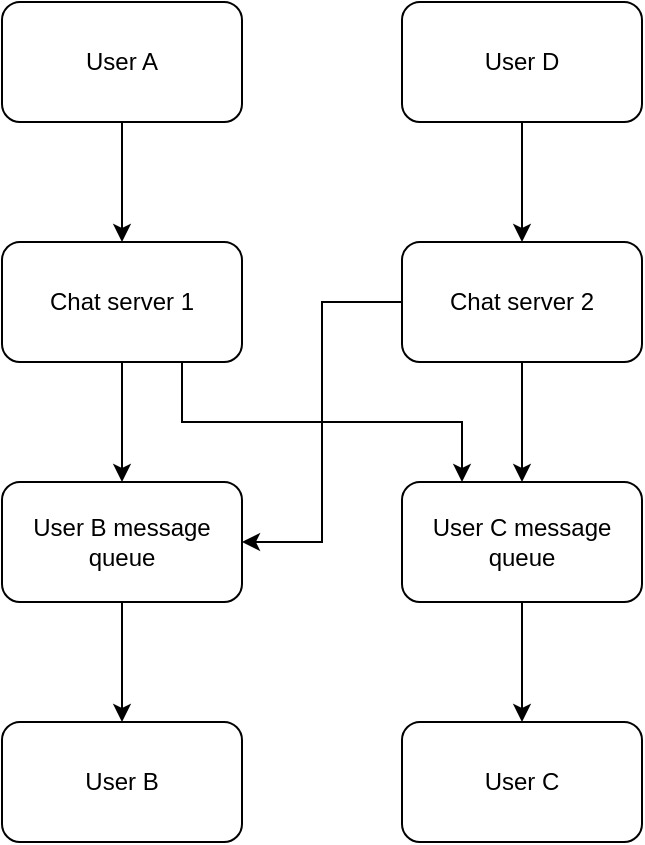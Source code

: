 <mxfile version="22.1.22" type="device">
  <diagram id="dijq7EySqOm7LpBwnqDr" name="Page-1">
    <mxGraphModel dx="882" dy="578" grid="1" gridSize="10" guides="1" tooltips="1" connect="1" arrows="1" fold="1" page="1" pageScale="1" pageWidth="850" pageHeight="1100" math="0" shadow="0">
      <root>
        <mxCell id="0" />
        <mxCell id="1" parent="0" />
        <mxCell id="4vW8A9jBXDTGD8f5KINq-7" style="edgeStyle=orthogonalEdgeStyle;rounded=0;orthogonalLoop=1;jettySize=auto;html=1;exitX=0.5;exitY=1;exitDx=0;exitDy=0;entryX=0.5;entryY=0;entryDx=0;entryDy=0;" edge="1" parent="1" source="4vW8A9jBXDTGD8f5KINq-1" target="4vW8A9jBXDTGD8f5KINq-2">
          <mxGeometry relative="1" as="geometry" />
        </mxCell>
        <mxCell id="4vW8A9jBXDTGD8f5KINq-1" value="User A" style="rounded=1;whiteSpace=wrap;html=1;" vertex="1" parent="1">
          <mxGeometry x="80" y="80" width="120" height="60" as="geometry" />
        </mxCell>
        <mxCell id="4vW8A9jBXDTGD8f5KINq-16" style="edgeStyle=orthogonalEdgeStyle;rounded=0;orthogonalLoop=1;jettySize=auto;html=1;exitX=0.5;exitY=1;exitDx=0;exitDy=0;entryX=0.5;entryY=0;entryDx=0;entryDy=0;" edge="1" parent="1" source="4vW8A9jBXDTGD8f5KINq-2" target="4vW8A9jBXDTGD8f5KINq-3">
          <mxGeometry relative="1" as="geometry" />
        </mxCell>
        <mxCell id="4vW8A9jBXDTGD8f5KINq-23" style="edgeStyle=orthogonalEdgeStyle;rounded=0;orthogonalLoop=1;jettySize=auto;html=1;exitX=0.75;exitY=1;exitDx=0;exitDy=0;entryX=0.25;entryY=0;entryDx=0;entryDy=0;" edge="1" parent="1" source="4vW8A9jBXDTGD8f5KINq-2" target="4vW8A9jBXDTGD8f5KINq-4">
          <mxGeometry relative="1" as="geometry" />
        </mxCell>
        <mxCell id="4vW8A9jBXDTGD8f5KINq-2" value="Chat server 1" style="rounded=1;whiteSpace=wrap;html=1;" vertex="1" parent="1">
          <mxGeometry x="80" y="200" width="120" height="60" as="geometry" />
        </mxCell>
        <mxCell id="4vW8A9jBXDTGD8f5KINq-27" style="edgeStyle=orthogonalEdgeStyle;rounded=0;orthogonalLoop=1;jettySize=auto;html=1;exitX=0.5;exitY=1;exitDx=0;exitDy=0;entryX=0.5;entryY=0;entryDx=0;entryDy=0;" edge="1" parent="1" source="4vW8A9jBXDTGD8f5KINq-3" target="4vW8A9jBXDTGD8f5KINq-5">
          <mxGeometry relative="1" as="geometry" />
        </mxCell>
        <mxCell id="4vW8A9jBXDTGD8f5KINq-3" value="User B message queue" style="rounded=1;whiteSpace=wrap;html=1;" vertex="1" parent="1">
          <mxGeometry x="80" y="320" width="120" height="60" as="geometry" />
        </mxCell>
        <mxCell id="4vW8A9jBXDTGD8f5KINq-26" style="edgeStyle=orthogonalEdgeStyle;rounded=0;orthogonalLoop=1;jettySize=auto;html=1;exitX=0.5;exitY=1;exitDx=0;exitDy=0;entryX=0.5;entryY=0;entryDx=0;entryDy=0;" edge="1" parent="1" source="4vW8A9jBXDTGD8f5KINq-4" target="4vW8A9jBXDTGD8f5KINq-6">
          <mxGeometry relative="1" as="geometry" />
        </mxCell>
        <mxCell id="4vW8A9jBXDTGD8f5KINq-4" value="User C message queue" style="rounded=1;whiteSpace=wrap;html=1;" vertex="1" parent="1">
          <mxGeometry x="280" y="320" width="120" height="60" as="geometry" />
        </mxCell>
        <mxCell id="4vW8A9jBXDTGD8f5KINq-5" value="User B" style="rounded=1;whiteSpace=wrap;html=1;" vertex="1" parent="1">
          <mxGeometry x="80" y="440" width="120" height="60" as="geometry" />
        </mxCell>
        <mxCell id="4vW8A9jBXDTGD8f5KINq-6" value="User C" style="rounded=1;whiteSpace=wrap;html=1;" vertex="1" parent="1">
          <mxGeometry x="280" y="440" width="120" height="60" as="geometry" />
        </mxCell>
        <mxCell id="4vW8A9jBXDTGD8f5KINq-15" style="edgeStyle=orthogonalEdgeStyle;rounded=0;orthogonalLoop=1;jettySize=auto;html=1;exitX=0.5;exitY=1;exitDx=0;exitDy=0;entryX=0.5;entryY=0;entryDx=0;entryDy=0;" edge="1" parent="1" source="4vW8A9jBXDTGD8f5KINq-13" target="4vW8A9jBXDTGD8f5KINq-14">
          <mxGeometry relative="1" as="geometry" />
        </mxCell>
        <mxCell id="4vW8A9jBXDTGD8f5KINq-13" value="User D" style="rounded=1;whiteSpace=wrap;html=1;" vertex="1" parent="1">
          <mxGeometry x="280" y="80" width="120" height="60" as="geometry" />
        </mxCell>
        <mxCell id="4vW8A9jBXDTGD8f5KINq-17" style="edgeStyle=orthogonalEdgeStyle;rounded=0;orthogonalLoop=1;jettySize=auto;html=1;exitX=0.5;exitY=1;exitDx=0;exitDy=0;entryX=0.5;entryY=0;entryDx=0;entryDy=0;" edge="1" parent="1" source="4vW8A9jBXDTGD8f5KINq-14" target="4vW8A9jBXDTGD8f5KINq-4">
          <mxGeometry relative="1" as="geometry" />
        </mxCell>
        <mxCell id="4vW8A9jBXDTGD8f5KINq-25" style="edgeStyle=orthogonalEdgeStyle;rounded=0;orthogonalLoop=1;jettySize=auto;html=1;exitX=0;exitY=0.5;exitDx=0;exitDy=0;entryX=1;entryY=0.5;entryDx=0;entryDy=0;" edge="1" parent="1" source="4vW8A9jBXDTGD8f5KINq-14" target="4vW8A9jBXDTGD8f5KINq-3">
          <mxGeometry relative="1" as="geometry" />
        </mxCell>
        <mxCell id="4vW8A9jBXDTGD8f5KINq-14" value="Chat server 2" style="rounded=1;whiteSpace=wrap;html=1;" vertex="1" parent="1">
          <mxGeometry x="280" y="200" width="120" height="60" as="geometry" />
        </mxCell>
      </root>
    </mxGraphModel>
  </diagram>
</mxfile>
